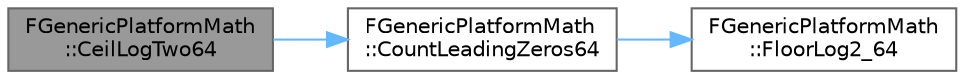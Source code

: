 digraph "FGenericPlatformMath::CeilLogTwo64"
{
 // INTERACTIVE_SVG=YES
 // LATEX_PDF_SIZE
  bgcolor="transparent";
  edge [fontname=Helvetica,fontsize=10,labelfontname=Helvetica,labelfontsize=10];
  node [fontname=Helvetica,fontsize=10,shape=box,height=0.2,width=0.4];
  rankdir="LR";
  Node1 [id="Node000001",label="FGenericPlatformMath\l::CeilLogTwo64",height=0.2,width=0.4,color="gray40", fillcolor="grey60", style="filled", fontcolor="black",tooltip=" "];
  Node1 -> Node2 [id="edge1_Node000001_Node000002",color="steelblue1",style="solid",tooltip=" "];
  Node2 [id="Node000002",label="FGenericPlatformMath\l::CountLeadingZeros64",height=0.2,width=0.4,color="grey40", fillcolor="white", style="filled",URL="$dd/d7b/structFGenericPlatformMath.html#a4a431dc2c75cf73e7237034a44d71a54",tooltip="Counts the number of leading zeros in the bit representation of the 64-bit value."];
  Node2 -> Node3 [id="edge2_Node000002_Node000003",color="steelblue1",style="solid",tooltip=" "];
  Node3 [id="Node000003",label="FGenericPlatformMath\l::FloorLog2_64",height=0.2,width=0.4,color="grey40", fillcolor="white", style="filled",URL="$dd/d7b/structFGenericPlatformMath.html#a65baa61c5398462eeefbef43329851c9",tooltip="Computes the base 2 logarithm for a 64-bit value."];
}
